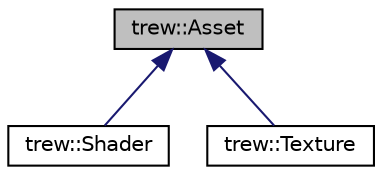 digraph "trew::Asset"
{
 // LATEX_PDF_SIZE
  edge [fontname="Helvetica",fontsize="10",labelfontname="Helvetica",labelfontsize="10"];
  node [fontname="Helvetica",fontsize="10",shape=record];
  Node1 [label="trew::Asset",height=0.2,width=0.4,color="black", fillcolor="grey75", style="filled", fontcolor="black",tooltip=" "];
  Node1 -> Node2 [dir="back",color="midnightblue",fontsize="10",style="solid"];
  Node2 [label="trew::Shader",height=0.2,width=0.4,color="black", fillcolor="white", style="filled",URL="$classtrew_1_1_shader.html",tooltip=" "];
  Node1 -> Node3 [dir="back",color="midnightblue",fontsize="10",style="solid"];
  Node3 [label="trew::Texture",height=0.2,width=0.4,color="black", fillcolor="white", style="filled",URL="$classtrew_1_1_texture.html",tooltip=" "];
}
